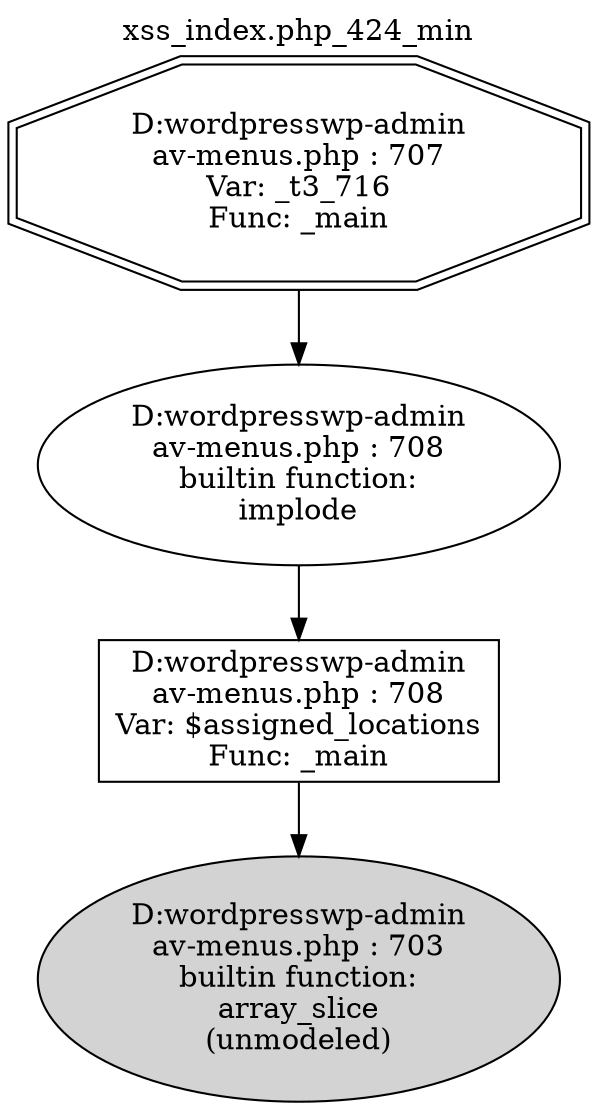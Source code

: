 digraph cfg {
  label="xss_index.php_424_min";
  labelloc=t;
  n1 [shape=doubleoctagon, label="D:\wordpress\wp-admin\nav-menus.php : 707\nVar: _t3_716\nFunc: _main\n"];
  n2 [shape=ellipse, label="D:\wordpress\wp-admin\nav-menus.php : 708\nbuiltin function:\nimplode\n"];
  n3 [shape=box, label="D:\wordpress\wp-admin\nav-menus.php : 708\nVar: $assigned_locations\nFunc: _main\n"];
  n4 [shape=ellipse, label="D:\wordpress\wp-admin\nav-menus.php : 703\nbuiltin function:\narray_slice\n(unmodeled)\n",style=filled];
  n1 -> n2;
  n2 -> n3;
  n3 -> n4;
}
